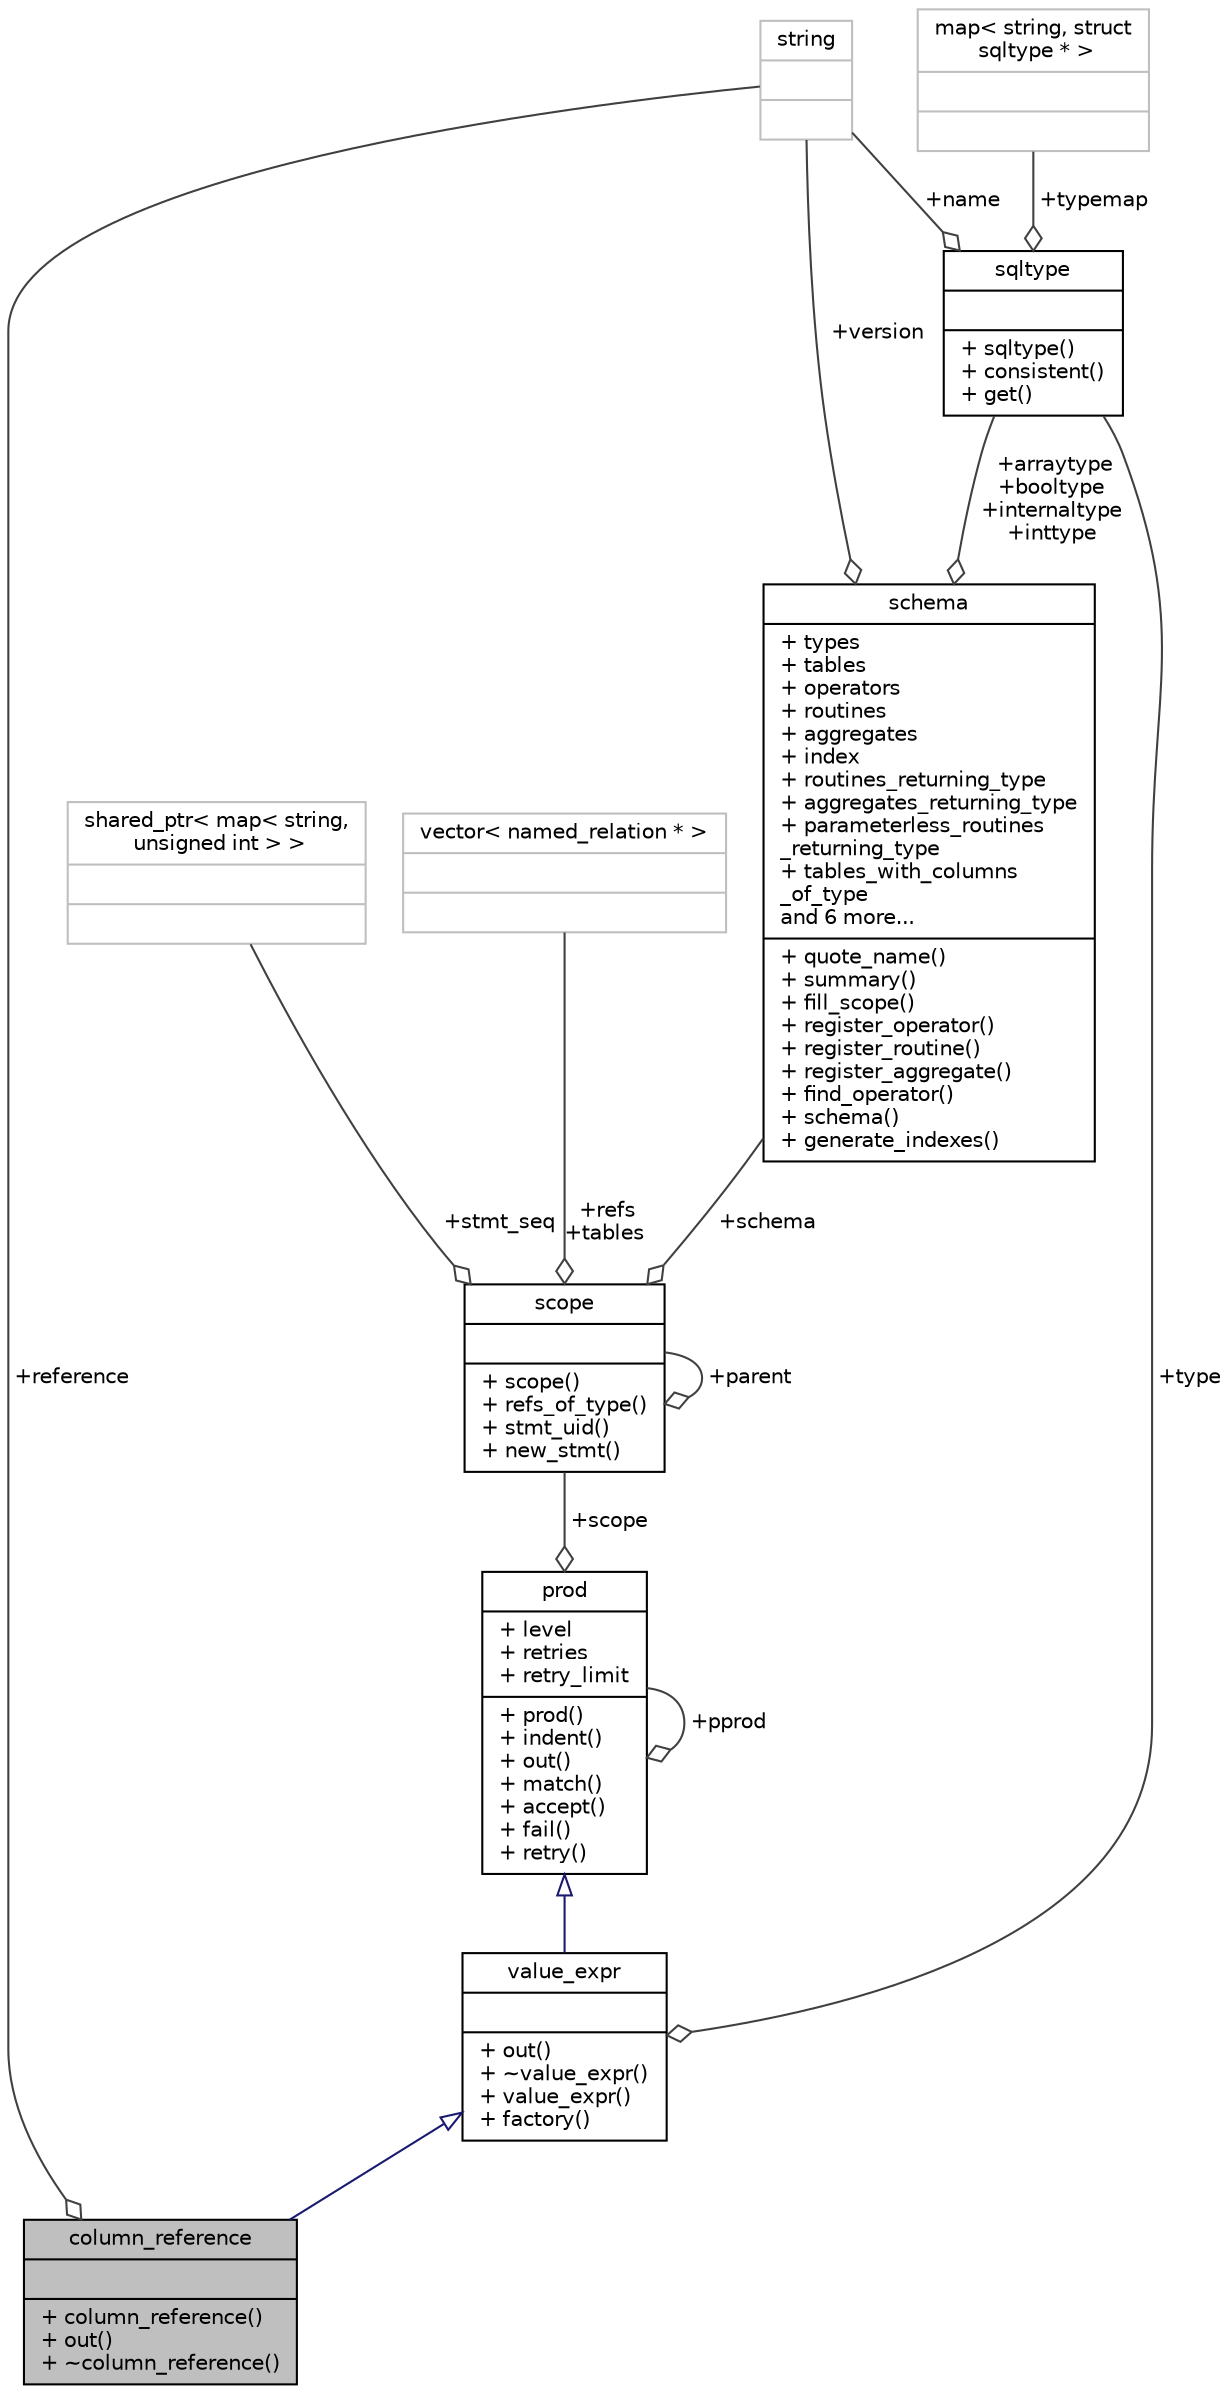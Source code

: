 digraph "column_reference"
{
 // LATEX_PDF_SIZE
  edge [fontname="Helvetica",fontsize="10",labelfontname="Helvetica",labelfontsize="10"];
  node [fontname="Helvetica",fontsize="10",shape=record];
  Node1 [label="{column_reference\n||+ column_reference()\l+ out()\l+ ~column_reference()\l}",height=0.2,width=0.4,color="black", fillcolor="grey75", style="filled", fontcolor="black",tooltip=" "];
  Node2 -> Node1 [dir="back",color="midnightblue",fontsize="10",style="solid",arrowtail="onormal",fontname="Helvetica"];
  Node2 [label="{value_expr\n||+ out()\l+ ~value_expr()\l+ value_expr()\l+ factory()\l}",height=0.2,width=0.4,color="black", fillcolor="white", style="filled",URL="$structvalue__expr.html",tooltip=" "];
  Node3 -> Node2 [dir="back",color="midnightblue",fontsize="10",style="solid",arrowtail="onormal",fontname="Helvetica"];
  Node3 [label="{prod\n|+ level\l+ retries\l+ retry_limit\l|+ prod()\l+ indent()\l+ out()\l+ match()\l+ accept()\l+ fail()\l+ retry()\l}",height=0.2,width=0.4,color="black", fillcolor="white", style="filled",URL="$structprod.html",tooltip="Base class for AST nodes."];
  Node3 -> Node3 [color="grey25",fontsize="10",style="solid",label=" +pprod" ,arrowhead="odiamond",fontname="Helvetica"];
  Node4 -> Node3 [color="grey25",fontsize="10",style="solid",label=" +scope" ,arrowhead="odiamond",fontname="Helvetica"];
  Node4 [label="{scope\n||+ scope()\l+ refs_of_type()\l+ stmt_uid()\l+ new_stmt()\l}",height=0.2,width=0.4,color="black", fillcolor="white", style="filled",URL="$structscope.html",tooltip=" "];
  Node5 -> Node4 [color="grey25",fontsize="10",style="solid",label=" +schema" ,arrowhead="odiamond",fontname="Helvetica"];
  Node5 [label="{schema\n|+ types\l+ tables\l+ operators\l+ routines\l+ aggregates\l+ index\l+ routines_returning_type\l+ aggregates_returning_type\l+ parameterless_routines\l_returning_type\l+ tables_with_columns\l_of_type\land 6 more...\l|+ quote_name()\l+ summary()\l+ fill_scope()\l+ register_operator()\l+ register_routine()\l+ register_aggregate()\l+ find_operator()\l+ schema()\l+ generate_indexes()\l}",height=0.2,width=0.4,color="black", fillcolor="white", style="filled",URL="$structschema.html",tooltip=" "];
  Node6 -> Node5 [color="grey25",fontsize="10",style="solid",label=" +version" ,arrowhead="odiamond",fontname="Helvetica"];
  Node6 [label="{string\n||}",height=0.2,width=0.4,color="grey75", fillcolor="white", style="filled",tooltip=" "];
  Node7 -> Node5 [color="grey25",fontsize="10",style="solid",label=" +arraytype\n+booltype\n+internaltype\n+inttype" ,arrowhead="odiamond",fontname="Helvetica"];
  Node7 [label="{sqltype\n||+ sqltype()\l+ consistent()\l+ get()\l}",height=0.2,width=0.4,color="black", fillcolor="white", style="filled",URL="$structsqltype.html",tooltip=" "];
  Node8 -> Node7 [color="grey25",fontsize="10",style="solid",label=" +typemap" ,arrowhead="odiamond",fontname="Helvetica"];
  Node8 [label="{map\< string, struct\l sqltype * \>\n||}",height=0.2,width=0.4,color="grey75", fillcolor="white", style="filled",tooltip=" "];
  Node6 -> Node7 [color="grey25",fontsize="10",style="solid",label=" +name" ,arrowhead="odiamond",fontname="Helvetica"];
  Node9 -> Node4 [color="grey25",fontsize="10",style="solid",label=" +stmt_seq" ,arrowhead="odiamond",fontname="Helvetica"];
  Node9 [label="{shared_ptr\< map\< string,\l unsigned int \> \>\n||}",height=0.2,width=0.4,color="grey75", fillcolor="white", style="filled",tooltip=" "];
  Node10 -> Node4 [color="grey25",fontsize="10",style="solid",label=" +refs\n+tables" ,arrowhead="odiamond",fontname="Helvetica"];
  Node10 [label="{vector\< named_relation * \>\n||}",height=0.2,width=0.4,color="grey75", fillcolor="white", style="filled",tooltip=" "];
  Node4 -> Node4 [color="grey25",fontsize="10",style="solid",label=" +parent" ,arrowhead="odiamond",fontname="Helvetica"];
  Node7 -> Node2 [color="grey25",fontsize="10",style="solid",label=" +type" ,arrowhead="odiamond",fontname="Helvetica"];
  Node6 -> Node1 [color="grey25",fontsize="10",style="solid",label=" +reference" ,arrowhead="odiamond",fontname="Helvetica"];
}
